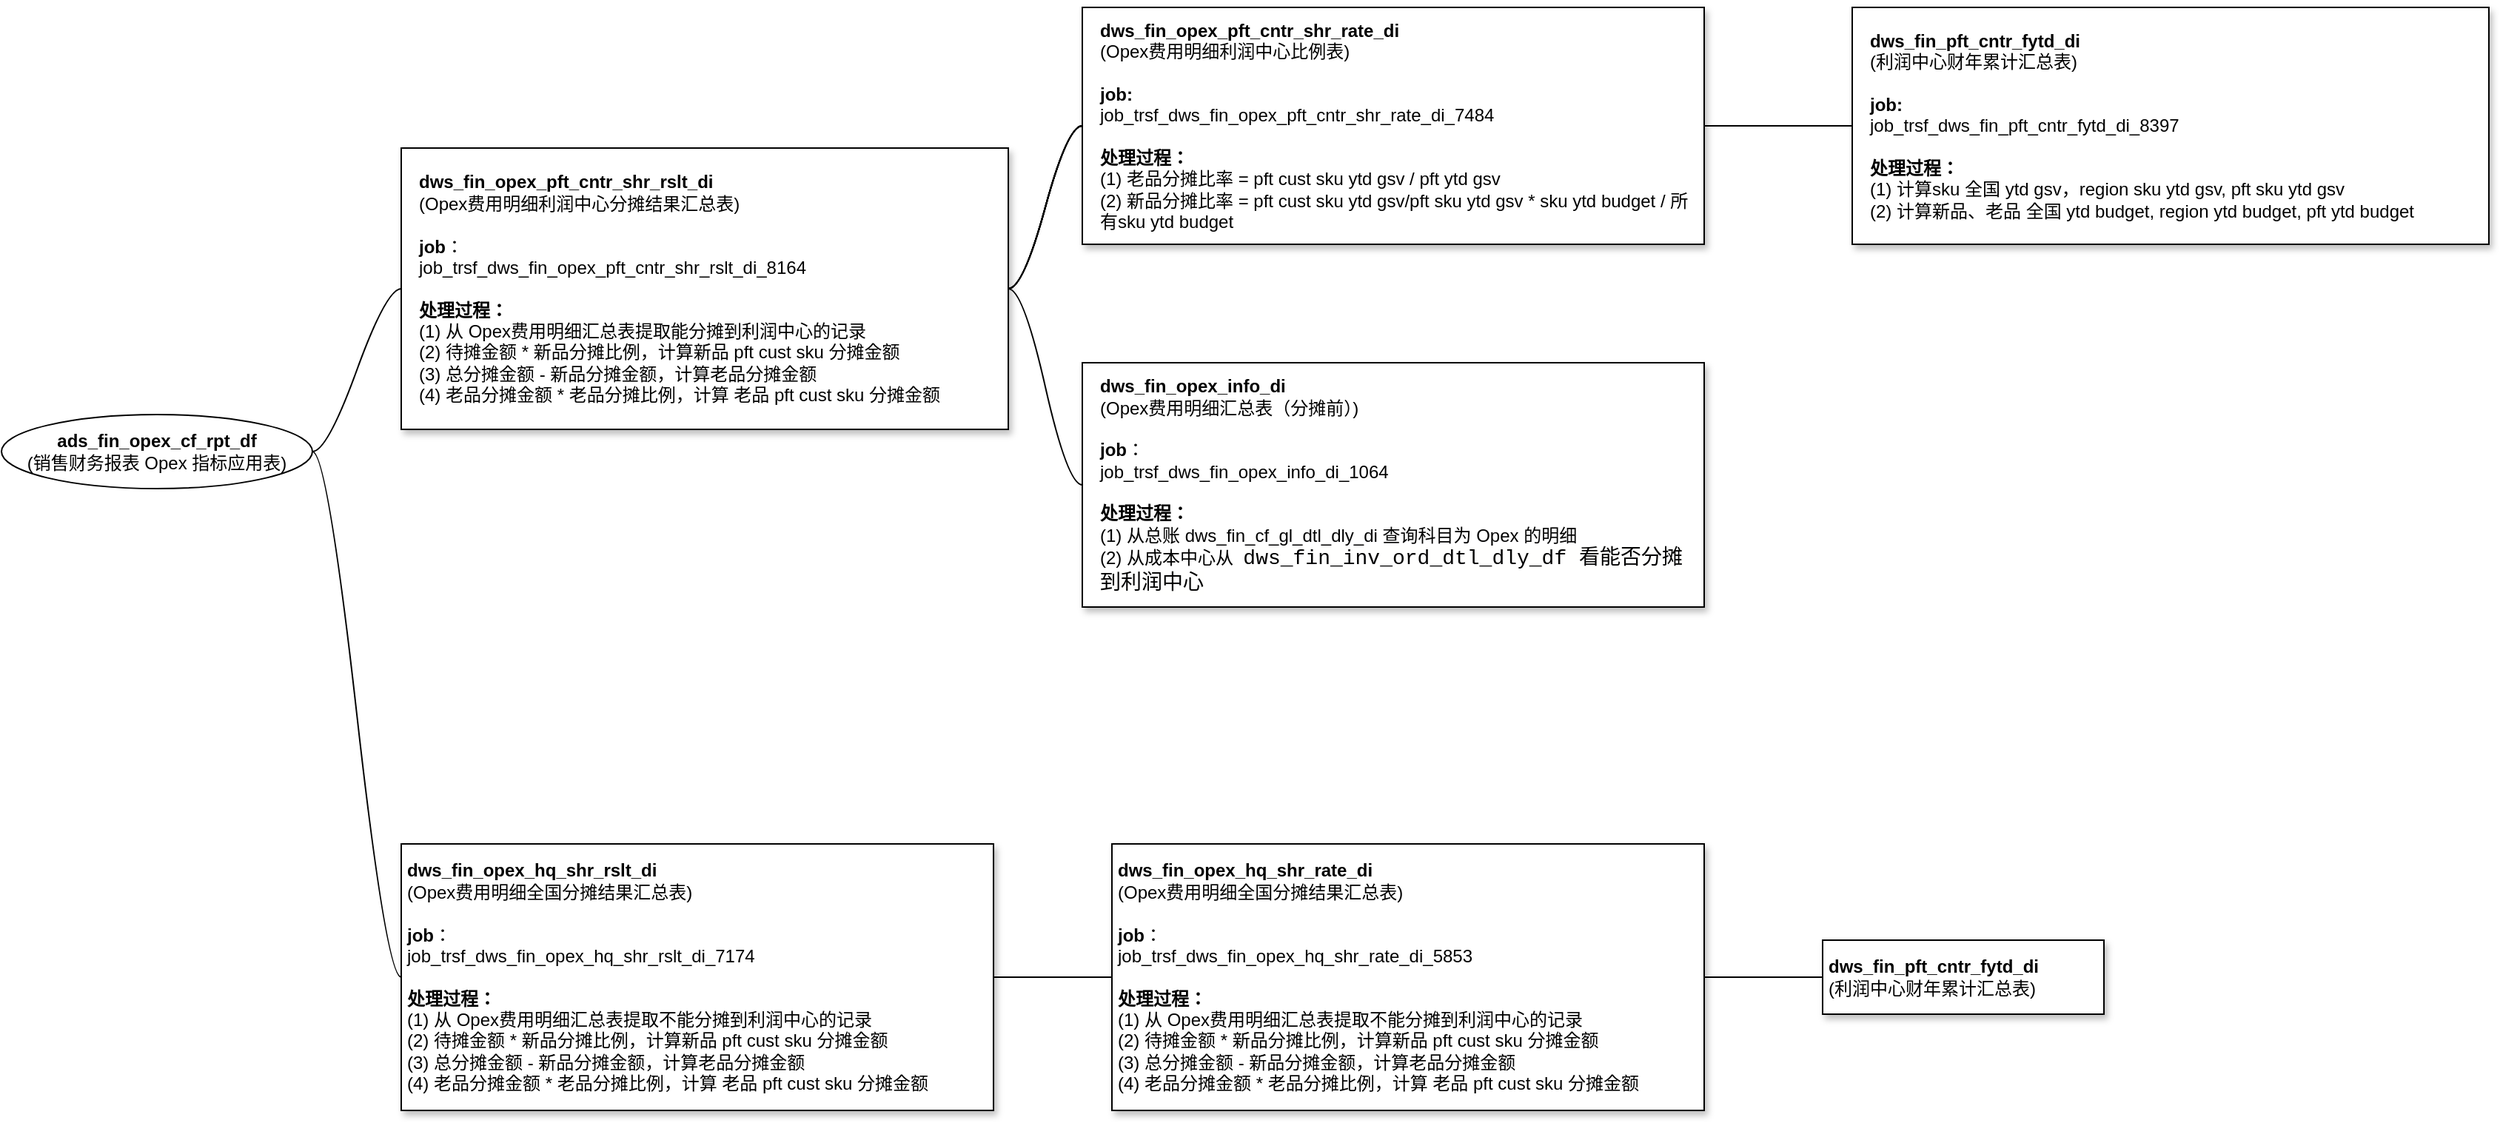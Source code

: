 <mxfile version="22.1.18" type="github">
  <diagram name="第 1 页" id="qXMQpcFjAb9PFIhQsB_X">
    <mxGraphModel dx="3915" dy="746" grid="1" gridSize="10" guides="1" tooltips="1" connect="1" arrows="1" fold="1" page="1" pageScale="1" pageWidth="827" pageHeight="1169" math="0" shadow="0">
      <root>
        <mxCell id="0" />
        <mxCell id="1" parent="0" />
        <mxCell id="uwbBY8es93_aKWaB9dcv-37" value="" style="edgeStyle=entityRelationEdgeStyle;rounded=0;orthogonalLoop=1;jettySize=auto;html=1;startArrow=none;endArrow=none;segment=10;curved=1;sourcePerimeterSpacing=0;targetPerimeterSpacing=0;entryX=0;entryY=0.5;entryDx=0;entryDy=0;" edge="1" parent="1" source="uwbBY8es93_aKWaB9dcv-6" target="uwbBY8es93_aKWaB9dcv-41">
          <mxGeometry relative="1" as="geometry">
            <mxPoint x="-1820" y="740" as="targetPoint" />
            <Array as="points">
              <mxPoint x="-1880" y="730" />
              <mxPoint x="-1830" y="730" />
              <mxPoint x="-1820" y="710" />
            </Array>
          </mxGeometry>
        </mxCell>
        <mxCell id="uwbBY8es93_aKWaB9dcv-6" value="&lt;b&gt;ads_fin_opex_cf_rpt_df&lt;/b&gt;&lt;br&gt;(销售财务报表 Opex 指标应用表)" style="ellipse;whiteSpace=wrap;html=1;align=center;treeFolding=1;treeMoving=1;newEdgeStyle={&quot;edgeStyle&quot;:&quot;entityRelationEdgeStyle&quot;,&quot;startArrow&quot;:&quot;none&quot;,&quot;endArrow&quot;:&quot;none&quot;,&quot;segment&quot;:10,&quot;curved&quot;:1,&quot;sourcePerimeterSpacing&quot;:0,&quot;targetPerimeterSpacing&quot;:0};" vertex="1" parent="1">
          <mxGeometry x="-2090" y="780" width="210" height="50" as="geometry" />
        </mxCell>
        <mxCell id="uwbBY8es93_aKWaB9dcv-2" value="" style="edgeStyle=entityRelationEdgeStyle;startArrow=none;endArrow=none;segment=10;curved=1;sourcePerimeterSpacing=0;targetPerimeterSpacing=0;rounded=0;" edge="1" parent="1" source="uwbBY8es93_aKWaB9dcv-6" target="uwbBY8es93_aKWaB9dcv-7">
          <mxGeometry relative="1" as="geometry" />
        </mxCell>
        <mxCell id="uwbBY8es93_aKWaB9dcv-60" value="" style="edgeStyle=entityRelationEdgeStyle;rounded=0;orthogonalLoop=1;jettySize=auto;html=1;startArrow=none;endArrow=none;segment=10;curved=1;sourcePerimeterSpacing=0;targetPerimeterSpacing=0;" edge="1" parent="1" source="uwbBY8es93_aKWaB9dcv-7" target="uwbBY8es93_aKWaB9dcv-59">
          <mxGeometry relative="1" as="geometry" />
        </mxCell>
        <mxCell id="uwbBY8es93_aKWaB9dcv-7" value="&lt;b style=&quot;border-color: var(--border-color);&quot;&gt;dws_fin_opex_hq_shr_rslt_di&lt;/b&gt;&lt;br style=&quot;border-color: var(--border-color);&quot;&gt;(Opex费用明细全国分摊结果汇总表)&lt;br style=&quot;border-color: var(--border-color);&quot;&gt;&lt;br style=&quot;border-color: var(--border-color);&quot;&gt;&lt;b style=&quot;border-color: var(--border-color);&quot;&gt;job&lt;/b&gt;&lt;span style=&quot;border-color: var(--border-color);&quot;&gt;：&lt;/span&gt;&lt;br style=&quot;border-color: var(--border-color);&quot;&gt;&lt;span style=&quot;border-color: var(--border-color);&quot;&gt;job_trsf_dws_fin_opex_hq_shr_rslt_di_7174&lt;/span&gt;&lt;br style=&quot;border-color: var(--border-color);&quot;&gt;&lt;br style=&quot;border-color: var(--border-color);&quot;&gt;&lt;b style=&quot;border-color: var(--border-color);&quot;&gt;处理过程：&lt;br&gt;&lt;/b&gt;(1) 从 Opex费用明细汇总表提取不能分摊到利润中心的记录&lt;br style=&quot;border-color: var(--border-color);&quot;&gt;&lt;span style=&quot;border-color: var(--border-color);&quot;&gt;(2) 待摊金额 * 新品分摊比例，计算新品 pft cust sku 分摊金额&lt;/span&gt;&lt;br style=&quot;border-color: var(--border-color);&quot;&gt;&lt;span style=&quot;border-color: var(--border-color);&quot;&gt;(3) 总分摊金额 - 新品分摊金额，计算老品分摊金额&lt;/span&gt;&lt;br style=&quot;border-color: var(--border-color);&quot;&gt;&lt;span style=&quot;border-color: var(--border-color);&quot;&gt;(4) 老品分摊金额 * 老品分摊比例，计算 老品 pft cust sku 分摊金额&lt;/span&gt;" style="whiteSpace=wrap;html=1;rounded=0;arcSize=50;align=left;verticalAlign=middle;strokeWidth=1;autosize=1;spacing=4;treeFolding=1;treeMoving=1;newEdgeStyle={&quot;edgeStyle&quot;:&quot;entityRelationEdgeStyle&quot;,&quot;startArrow&quot;:&quot;none&quot;,&quot;endArrow&quot;:&quot;none&quot;,&quot;segment&quot;:10,&quot;curved&quot;:1,&quot;sourcePerimeterSpacing&quot;:0,&quot;targetPerimeterSpacing&quot;:0};shadow=1;glass=0;" vertex="1" parent="1">
          <mxGeometry x="-1820" y="1070" width="400" height="180" as="geometry" />
        </mxCell>
        <mxCell id="uwbBY8es93_aKWaB9dcv-43" value="" style="edgeStyle=entityRelationEdgeStyle;rounded=0;orthogonalLoop=1;jettySize=auto;html=1;startArrow=none;endArrow=none;segment=10;curved=1;sourcePerimeterSpacing=0;targetPerimeterSpacing=0;" edge="1" parent="1" source="uwbBY8es93_aKWaB9dcv-41" target="uwbBY8es93_aKWaB9dcv-42">
          <mxGeometry relative="1" as="geometry" />
        </mxCell>
        <mxCell id="uwbBY8es93_aKWaB9dcv-52" value="" style="edgeStyle=entityRelationEdgeStyle;rounded=0;orthogonalLoop=1;jettySize=auto;html=1;startArrow=none;endArrow=none;segment=10;curved=1;sourcePerimeterSpacing=0;targetPerimeterSpacing=0;" edge="1" parent="1" source="uwbBY8es93_aKWaB9dcv-41" target="uwbBY8es93_aKWaB9dcv-42">
          <mxGeometry relative="1" as="geometry" />
        </mxCell>
        <mxCell id="uwbBY8es93_aKWaB9dcv-53" value="" style="edgeStyle=entityRelationEdgeStyle;rounded=0;orthogonalLoop=1;jettySize=auto;html=1;startArrow=none;endArrow=none;segment=10;curved=1;sourcePerimeterSpacing=0;targetPerimeterSpacing=0;" edge="1" parent="1" source="uwbBY8es93_aKWaB9dcv-41" target="uwbBY8es93_aKWaB9dcv-42">
          <mxGeometry relative="1" as="geometry" />
        </mxCell>
        <mxCell id="uwbBY8es93_aKWaB9dcv-54" value="" style="edgeStyle=entityRelationEdgeStyle;rounded=0;orthogonalLoop=1;jettySize=auto;html=1;startArrow=none;endArrow=none;segment=10;curved=1;sourcePerimeterSpacing=0;targetPerimeterSpacing=0;" edge="1" parent="1" source="uwbBY8es93_aKWaB9dcv-41" target="uwbBY8es93_aKWaB9dcv-42">
          <mxGeometry relative="1" as="geometry" />
        </mxCell>
        <mxCell id="uwbBY8es93_aKWaB9dcv-55" value="" style="edgeStyle=entityRelationEdgeStyle;rounded=0;orthogonalLoop=1;jettySize=auto;html=1;startArrow=none;endArrow=none;segment=10;curved=1;sourcePerimeterSpacing=0;targetPerimeterSpacing=0;" edge="1" parent="1" source="uwbBY8es93_aKWaB9dcv-41" target="uwbBY8es93_aKWaB9dcv-42">
          <mxGeometry relative="1" as="geometry" />
        </mxCell>
        <mxCell id="uwbBY8es93_aKWaB9dcv-56" value="" style="edgeStyle=entityRelationEdgeStyle;rounded=0;orthogonalLoop=1;jettySize=auto;html=1;startArrow=none;endArrow=none;segment=10;curved=1;sourcePerimeterSpacing=0;targetPerimeterSpacing=0;" edge="1" parent="1" source="uwbBY8es93_aKWaB9dcv-41" target="uwbBY8es93_aKWaB9dcv-42">
          <mxGeometry relative="1" as="geometry" />
        </mxCell>
        <mxCell id="uwbBY8es93_aKWaB9dcv-58" value="" style="edgeStyle=entityRelationEdgeStyle;rounded=0;orthogonalLoop=1;jettySize=auto;html=1;startArrow=none;endArrow=none;segment=10;curved=1;sourcePerimeterSpacing=0;targetPerimeterSpacing=0;" edge="1" parent="1" source="uwbBY8es93_aKWaB9dcv-41" target="uwbBY8es93_aKWaB9dcv-57">
          <mxGeometry relative="1" as="geometry" />
        </mxCell>
        <mxCell id="uwbBY8es93_aKWaB9dcv-41" value="&lt;b style=&quot;border-color: var(--border-color);&quot;&gt;dws_fin_opex_pft_cntr_shr_rslt_di&lt;/b&gt;&lt;br style=&quot;border-color: var(--border-color);&quot;&gt;(Opex费用明细利润中心分摊结果汇总表)&lt;br style=&quot;border-color: var(--border-color);&quot;&gt;&lt;br style=&quot;border-color: var(--border-color);&quot;&gt;&lt;b style=&quot;border-color: var(--border-color);&quot;&gt;job&lt;/b&gt;&lt;span style=&quot;&quot;&gt;：&lt;/span&gt;&lt;br style=&quot;border-color: var(--border-color);&quot;&gt;&lt;span style=&quot;&quot;&gt;job_trsf_dws_fin_opex_pft_cntr_shr_rslt_di_8164&lt;/span&gt;&lt;br style=&quot;border-color: var(--border-color);&quot;&gt;&lt;br style=&quot;border-color: var(--border-color);&quot;&gt;&lt;b style=&quot;border-color: var(--border-color);&quot;&gt;处理过程：&lt;br&gt;&lt;/b&gt;(1) 从 Opex费用明细汇总表提取能分摊到利润中心的记录&lt;br style=&quot;border-color: var(--border-color);&quot;&gt;&lt;span style=&quot;&quot;&gt;(2) 待摊金额 * 新品分摊比例，计算新品 pft cust sku 分摊金额&lt;/span&gt;&lt;br style=&quot;border-color: var(--border-color);&quot;&gt;&lt;span style=&quot;&quot;&gt;(3) 总分摊金额 - 新品分摊金额，计算老品分摊金额&lt;/span&gt;&lt;br style=&quot;border-color: var(--border-color);&quot;&gt;&lt;span style=&quot;&quot;&gt;(4) 老品分摊金额 * 老品分摊比例，计算 老品 pft cust sku 分摊金额&lt;/span&gt;" style="whiteSpace=wrap;html=1;rounded=0;arcSize=50;align=left;verticalAlign=middle;strokeWidth=1;autosize=1;spacing=12;treeFolding=1;treeMoving=1;newEdgeStyle={&quot;edgeStyle&quot;:&quot;entityRelationEdgeStyle&quot;,&quot;startArrow&quot;:&quot;none&quot;,&quot;endArrow&quot;:&quot;none&quot;,&quot;segment&quot;:10,&quot;curved&quot;:1,&quot;sourcePerimeterSpacing&quot;:0,&quot;targetPerimeterSpacing&quot;:0};shadow=1;glass=0;" vertex="1" parent="1">
          <mxGeometry x="-1820" y="600" width="410" height="190" as="geometry" />
        </mxCell>
        <mxCell id="uwbBY8es93_aKWaB9dcv-45" value="" style="edgeStyle=entityRelationEdgeStyle;rounded=0;orthogonalLoop=1;jettySize=auto;html=1;startArrow=none;endArrow=none;segment=10;curved=1;sourcePerimeterSpacing=0;targetPerimeterSpacing=0;" edge="1" parent="1" source="uwbBY8es93_aKWaB9dcv-42" target="uwbBY8es93_aKWaB9dcv-44">
          <mxGeometry relative="1" as="geometry" />
        </mxCell>
        <mxCell id="uwbBY8es93_aKWaB9dcv-42" value="&lt;b style=&quot;border-color: var(--border-color);&quot;&gt;dws_fin_opex_pft_cntr_shr_rate_di&lt;/b&gt;&lt;br style=&quot;border-color: var(--border-color);&quot;&gt;(Opex费用明细利润中心比例表)&lt;br style=&quot;border-color: var(--border-color);&quot;&gt;&lt;br style=&quot;border-color: var(--border-color);&quot;&gt;&lt;b style=&quot;border-color: var(--border-color);&quot;&gt;job:&lt;br style=&quot;border-color: var(--border-color);&quot;&gt;&lt;/b&gt;job_trsf_dws_fin_opex_pft_cntr_shr_rate_di_7484&lt;br style=&quot;border-color: var(--border-color);&quot;&gt;&lt;br style=&quot;border-color: var(--border-color);&quot;&gt;&lt;b style=&quot;border-color: var(--border-color);&quot;&gt;处理过程：&lt;/b&gt;&lt;br style=&quot;border-color: var(--border-color);&quot;&gt;(1) 老品分摊比率 = pft cust sku ytd gsv / pft ytd gsv&lt;br style=&quot;border-color: var(--border-color);&quot;&gt;(2) 新品分摊比率 = pft cust sku ytd gsv/pft sku ytd gsv * sku ytd budget / 所有sku ytd budget&amp;nbsp;" style="whiteSpace=wrap;html=1;rounded=0;arcSize=50;align=left;verticalAlign=middle;strokeWidth=1;autosize=1;spacing=12;treeFolding=1;treeMoving=1;newEdgeStyle={&quot;edgeStyle&quot;:&quot;entityRelationEdgeStyle&quot;,&quot;startArrow&quot;:&quot;none&quot;,&quot;endArrow&quot;:&quot;none&quot;,&quot;segment&quot;:10,&quot;curved&quot;:1,&quot;sourcePerimeterSpacing&quot;:0,&quot;targetPerimeterSpacing&quot;:0};shadow=1;glass=0;" vertex="1" parent="1">
          <mxGeometry x="-1360" y="505" width="420" height="160" as="geometry" />
        </mxCell>
        <mxCell id="uwbBY8es93_aKWaB9dcv-44" value="&lt;b style=&quot;border-color: var(--border-color);&quot;&gt;dws_fin_pft_cntr_fytd_di&lt;/b&gt;&lt;br style=&quot;border-color: var(--border-color);&quot;&gt;(利润中心财年累计汇总表)&lt;br style=&quot;border-color: var(--border-color);&quot;&gt;&lt;br style=&quot;border-color: var(--border-color);&quot;&gt;&lt;b style=&quot;border-color: var(--border-color);&quot;&gt;job:&lt;br style=&quot;border-color: var(--border-color);&quot;&gt;&lt;/b&gt;job_trsf_dws_fin_pft_cntr_fytd_di_8397&lt;br style=&quot;border-color: var(--border-color);&quot;&gt;&lt;br style=&quot;border-color: var(--border-color);&quot;&gt;&lt;b style=&quot;border-color: var(--border-color);&quot;&gt;处理过程：&lt;/b&gt;&lt;br style=&quot;border-color: var(--border-color);&quot;&gt;(1) 计算sku 全国 ytd gsv，region sku ytd gsv, pft sku ytd gsv&lt;br style=&quot;border-color: var(--border-color);&quot;&gt;(2)&amp;nbsp;计算新品、老品 全国 ytd budget, region ytd budget, pft ytd budget&amp;nbsp;&amp;nbsp;" style="whiteSpace=wrap;html=1;rounded=0;arcSize=50;align=left;verticalAlign=middle;strokeWidth=1;autosize=1;spacing=12;treeFolding=1;treeMoving=1;newEdgeStyle={&quot;edgeStyle&quot;:&quot;entityRelationEdgeStyle&quot;,&quot;startArrow&quot;:&quot;none&quot;,&quot;endArrow&quot;:&quot;none&quot;,&quot;segment&quot;:10,&quot;curved&quot;:1,&quot;sourcePerimeterSpacing&quot;:0,&quot;targetPerimeterSpacing&quot;:0};shadow=1;glass=0;" vertex="1" parent="1">
          <mxGeometry x="-840" y="505" width="430" height="160" as="geometry" />
        </mxCell>
        <mxCell id="uwbBY8es93_aKWaB9dcv-57" value="&lt;b style=&quot;border-color: var(--border-color);&quot;&gt;dws_fin_opex_info_di&lt;/b&gt;&lt;br style=&quot;border-color: var(--border-color);&quot;&gt;(Opex费用明细汇总表（分摊前）)&lt;br style=&quot;border-color: var(--border-color);&quot;&gt;&lt;br style=&quot;border-color: var(--border-color);&quot;&gt;&lt;b style=&quot;border-color: var(--border-color);&quot;&gt;job&lt;/b&gt;&lt;span style=&quot;&quot;&gt;：&lt;/span&gt;&lt;br style=&quot;border-color: var(--border-color);&quot;&gt;job_trsf_dws_fin_opex_info_di_1064&lt;br style=&quot;border-color: var(--border-color);&quot;&gt;&lt;br style=&quot;border-color: var(--border-color);&quot;&gt;&lt;b style=&quot;border-color: var(--border-color);&quot;&gt;处理过程：&lt;/b&gt;&lt;br style=&quot;border-color: var(--border-color);&quot;&gt;(1) 从总账&amp;nbsp;dws_fin_cf_gl_dtl_dly_di&amp;nbsp;查询科目为&amp;nbsp;Opex 的明细&lt;br&gt;(2) 从成本中心从&amp;nbsp;&amp;nbsp;&lt;span style=&quot;background-color: rgb(255, 255, 254); font-family: Consolas, &amp;quot;Courier New&amp;quot;, monospace; font-size: 14px;&quot;&gt;dws_fin_inv_ord_dtl_dly_df 看能否分摊到利润中心&lt;/span&gt;" style="whiteSpace=wrap;html=1;rounded=0;arcSize=50;align=left;verticalAlign=middle;strokeWidth=1;autosize=1;spacing=12;treeFolding=1;treeMoving=1;newEdgeStyle={&quot;edgeStyle&quot;:&quot;entityRelationEdgeStyle&quot;,&quot;startArrow&quot;:&quot;none&quot;,&quot;endArrow&quot;:&quot;none&quot;,&quot;segment&quot;:10,&quot;curved&quot;:1,&quot;sourcePerimeterSpacing&quot;:0,&quot;targetPerimeterSpacing&quot;:0};shadow=1;glass=0;" vertex="1" parent="1">
          <mxGeometry x="-1360" y="745" width="420" height="165" as="geometry" />
        </mxCell>
        <mxCell id="uwbBY8es93_aKWaB9dcv-62" value="" style="edgeStyle=entityRelationEdgeStyle;rounded=0;orthogonalLoop=1;jettySize=auto;html=1;startArrow=none;endArrow=none;segment=10;curved=1;sourcePerimeterSpacing=0;targetPerimeterSpacing=0;" edge="1" parent="1" source="uwbBY8es93_aKWaB9dcv-59" target="uwbBY8es93_aKWaB9dcv-61">
          <mxGeometry relative="1" as="geometry" />
        </mxCell>
        <mxCell id="uwbBY8es93_aKWaB9dcv-59" value="&lt;b style=&quot;border-color: var(--border-color);&quot;&gt;dws_fin_opex_hq_shr_rate_di&lt;/b&gt;&lt;br style=&quot;border-color: var(--border-color);&quot;&gt;(Opex费用明细全国分摊结果汇总表)&lt;br style=&quot;border-color: var(--border-color);&quot;&gt;&lt;br style=&quot;border-color: var(--border-color);&quot;&gt;&lt;b style=&quot;border-color: var(--border-color);&quot;&gt;job&lt;/b&gt;&lt;span style=&quot;border-color: var(--border-color);&quot;&gt;：&lt;/span&gt;&lt;br style=&quot;border-color: var(--border-color);&quot;&gt;&lt;span style=&quot;border-color: var(--border-color);&quot;&gt;job_trsf_dws_fin_opex_hq_shr_rate_di_5853&lt;/span&gt;&lt;br style=&quot;border-color: var(--border-color);&quot;&gt;&lt;br style=&quot;border-color: var(--border-color);&quot;&gt;&lt;b style=&quot;border-color: var(--border-color);&quot;&gt;处理过程：&lt;br&gt;&lt;/b&gt;(1) 从 Opex费用明细汇总表提取不能分摊到利润中心的记录&lt;br style=&quot;border-color: var(--border-color);&quot;&gt;&lt;span style=&quot;border-color: var(--border-color);&quot;&gt;(2) 待摊金额 * 新品分摊比例，计算新品 pft cust sku 分摊金额&lt;/span&gt;&lt;br style=&quot;border-color: var(--border-color);&quot;&gt;&lt;span style=&quot;border-color: var(--border-color);&quot;&gt;(3) 总分摊金额 - 新品分摊金额，计算老品分摊金额&lt;/span&gt;&lt;br style=&quot;border-color: var(--border-color);&quot;&gt;&lt;span style=&quot;border-color: var(--border-color);&quot;&gt;(4) 老品分摊金额 * 老品分摊比例，计算 老品 pft cust sku 分摊金额&lt;/span&gt;" style="whiteSpace=wrap;html=1;rounded=0;arcSize=50;align=left;verticalAlign=middle;strokeWidth=1;autosize=1;spacing=4;treeFolding=1;treeMoving=1;newEdgeStyle={&quot;edgeStyle&quot;:&quot;entityRelationEdgeStyle&quot;,&quot;startArrow&quot;:&quot;none&quot;,&quot;endArrow&quot;:&quot;none&quot;,&quot;segment&quot;:10,&quot;curved&quot;:1,&quot;sourcePerimeterSpacing&quot;:0,&quot;targetPerimeterSpacing&quot;:0};shadow=1;glass=0;" vertex="1" parent="1">
          <mxGeometry x="-1340" y="1070" width="400" height="180" as="geometry" />
        </mxCell>
        <mxCell id="uwbBY8es93_aKWaB9dcv-61" value="&lt;b style=&quot;border-color: var(--border-color);&quot;&gt;dws_fin_pft_cntr_fytd_di&lt;/b&gt;&lt;br style=&quot;border-color: var(--border-color);&quot;&gt;(利润中心财年累计汇总表)" style="whiteSpace=wrap;html=1;rounded=0;arcSize=50;align=left;verticalAlign=middle;strokeWidth=1;autosize=1;spacing=4;treeFolding=1;treeMoving=1;newEdgeStyle={&quot;edgeStyle&quot;:&quot;entityRelationEdgeStyle&quot;,&quot;startArrow&quot;:&quot;none&quot;,&quot;endArrow&quot;:&quot;none&quot;,&quot;segment&quot;:10,&quot;curved&quot;:1,&quot;sourcePerimeterSpacing&quot;:0,&quot;targetPerimeterSpacing&quot;:0};shadow=1;glass=0;" vertex="1" parent="1">
          <mxGeometry x="-860" y="1135" width="190" height="50" as="geometry" />
        </mxCell>
      </root>
    </mxGraphModel>
  </diagram>
</mxfile>
